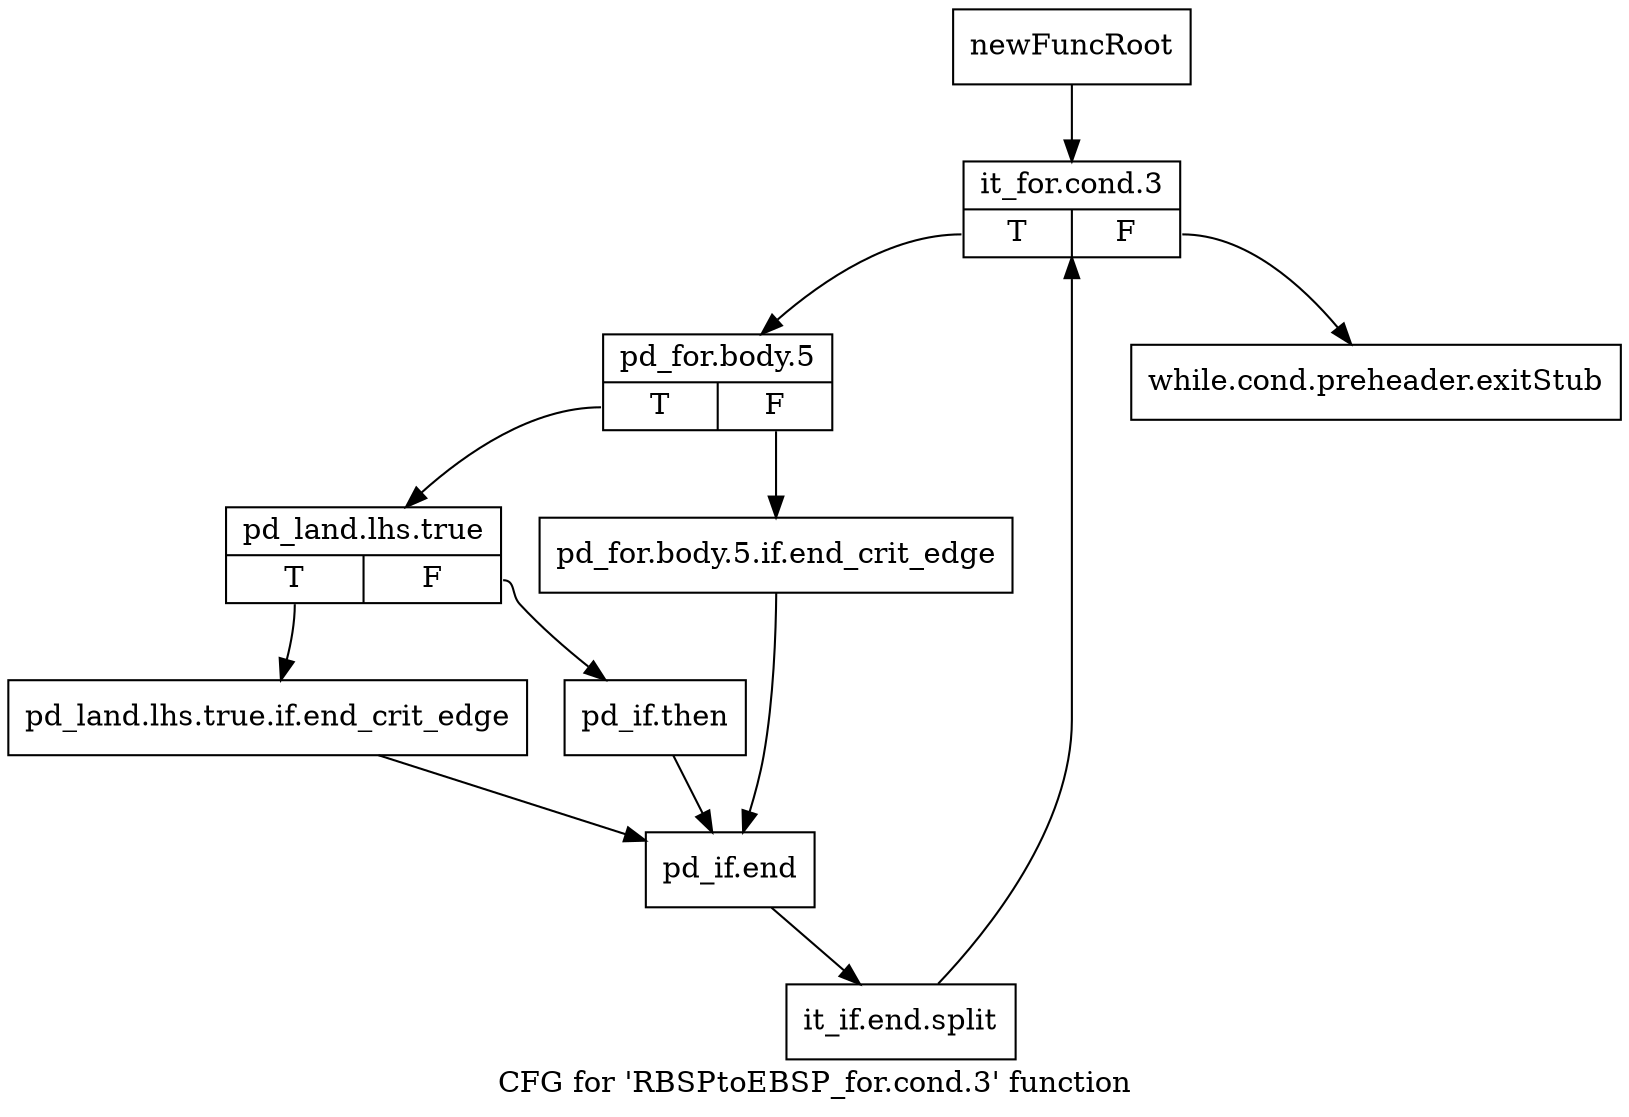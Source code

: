 digraph "CFG for 'RBSPtoEBSP_for.cond.3' function" {
	label="CFG for 'RBSPtoEBSP_for.cond.3' function";

	Node0x2a47150 [shape=record,label="{newFuncRoot}"];
	Node0x2a47150 -> Node0x2a47630;
	Node0x2a471a0 [shape=record,label="{while.cond.preheader.exitStub}"];
	Node0x2a47630 [shape=record,label="{it_for.cond.3|{<s0>T|<s1>F}}"];
	Node0x2a47630:s0 -> Node0x2a47680;
	Node0x2a47630:s1 -> Node0x2a471a0;
	Node0x2a47680 [shape=record,label="{pd_for.body.5|{<s0>T|<s1>F}}"];
	Node0x2a47680:s0 -> Node0x2a47720;
	Node0x2a47680:s1 -> Node0x2a476d0;
	Node0x2a476d0 [shape=record,label="{pd_for.body.5.if.end_crit_edge}"];
	Node0x2a476d0 -> Node0x2a47810;
	Node0x2a47720 [shape=record,label="{pd_land.lhs.true|{<s0>T|<s1>F}}"];
	Node0x2a47720:s0 -> Node0x2a477c0;
	Node0x2a47720:s1 -> Node0x2a47770;
	Node0x2a47770 [shape=record,label="{pd_if.then}"];
	Node0x2a47770 -> Node0x2a47810;
	Node0x2a477c0 [shape=record,label="{pd_land.lhs.true.if.end_crit_edge}"];
	Node0x2a477c0 -> Node0x2a47810;
	Node0x2a47810 [shape=record,label="{pd_if.end}"];
	Node0x2a47810 -> Node0x38ba7d0;
	Node0x38ba7d0 [shape=record,label="{it_if.end.split}"];
	Node0x38ba7d0 -> Node0x2a47630;
}
